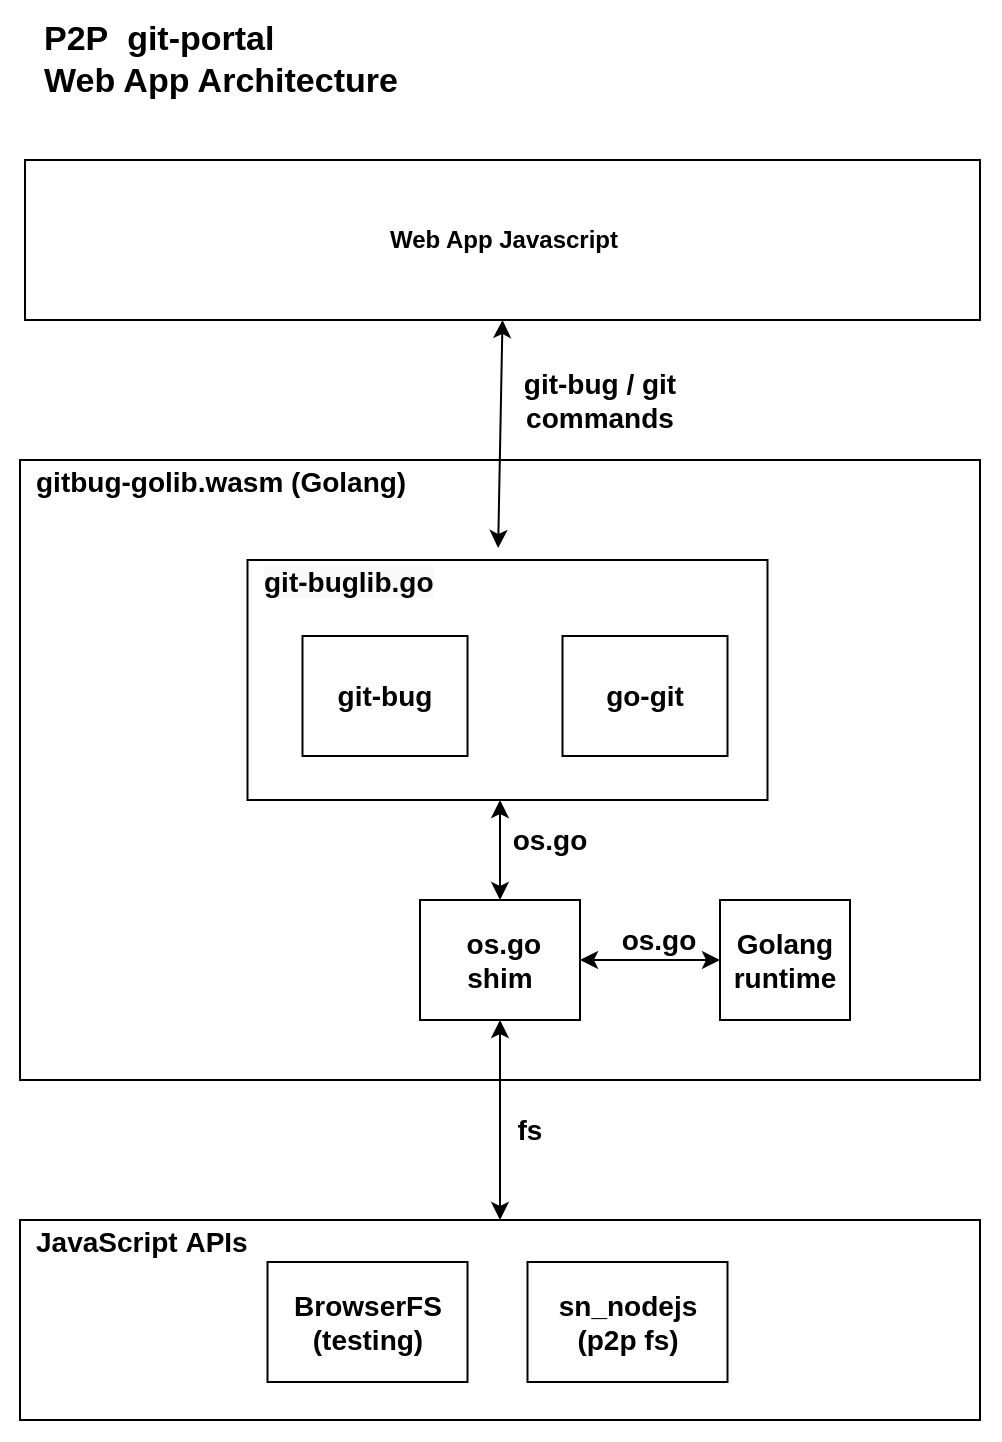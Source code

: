 <mxfile version="13.7.9" type="device"><diagram id="17GmWSGIDWfA2LXUo1rL" name="Page-1"><mxGraphModel dx="1357" dy="809" grid="1" gridSize="10" guides="1" tooltips="1" connect="1" arrows="1" fold="1" page="1" pageScale="1" pageWidth="827" pageHeight="1169" math="0" shadow="0"><root><mxCell id="0"/><mxCell id="1" parent="0"/><mxCell id="Es0QF1ItXHpSwTKUrw8x-4" value="" style="rounded=0;whiteSpace=wrap;html=1;fontSize=14;align=left;labelBorderColor=none;strokeColor=none;" vertex="1" parent="1"><mxGeometry x="70" y="10" width="500" height="720" as="geometry"/></mxCell><mxCell id="BwfgrZNBvX8vQSniwoyQ-20" value="JavaScript&amp;nbsp;APIs" style="rounded=0;fontStyle=1;align=left;html=1;whiteSpace=wrap;labelPosition=center;verticalLabelPosition=top;verticalAlign=bottom;horizontal=1;spacingTop=0;spacingBottom=0;spacingLeft=28;fontSize=14;spacing=-20;" parent="1" vertex="1"><mxGeometry x="80" y="620" width="480" height="100" as="geometry"/></mxCell><mxCell id="YCHu6YIZR2aF-yiaza_q-2" value="Web App Javascript" style="rounded=0;whiteSpace=wrap;html=1;fontStyle=1" parent="1" vertex="1"><mxGeometry x="82.5" y="90" width="477.5" height="80" as="geometry"/></mxCell><mxCell id="cx3qnBezj5rwGTwtdpWr-41" value="P2P&amp;nbsp;&amp;nbsp;git-portal&amp;nbsp;&lt;br&gt;Web App Architecture" style="text;html=1;strokeColor=none;fillColor=none;align=left;verticalAlign=middle;whiteSpace=wrap;rounded=0;fontStyle=1;fontSize=17;" parent="1" vertex="1"><mxGeometry x="90" y="30" width="280" height="20" as="geometry"/></mxCell><mxCell id="BwfgrZNBvX8vQSniwoyQ-3" value="gitbug-golib.wasm (Golang)" style="rounded=0;fontStyle=1;align=left;html=1;whiteSpace=wrap;labelPosition=center;verticalLabelPosition=top;verticalAlign=bottom;horizontal=1;spacingTop=0;spacingBottom=0;spacingLeft=28;fontSize=14;spacing=-20;" parent="1" vertex="1"><mxGeometry x="80" y="240" width="480" height="310" as="geometry"/></mxCell><mxCell id="BwfgrZNBvX8vQSniwoyQ-13" value="&lt;b&gt;Golang&lt;br&gt;runtime&lt;br&gt;&lt;/b&gt;" style="rounded=0;whiteSpace=wrap;html=1;fontSize=14;align=center;" parent="1" vertex="1"><mxGeometry x="430" y="460" width="65" height="60" as="geometry"/></mxCell><mxCell id="BwfgrZNBvX8vQSniwoyQ-14" value="&lt;b&gt;&amp;nbsp;os.go&lt;br&gt;shim&lt;br&gt;&lt;/b&gt;" style="rounded=0;whiteSpace=wrap;html=1;fontSize=14;align=center;" parent="1" vertex="1"><mxGeometry x="280" y="460" width="80" height="60" as="geometry"/></mxCell><mxCell id="BwfgrZNBvX8vQSniwoyQ-15" value="&lt;b&gt;BrowserFS&lt;br&gt;(testing)&lt;br&gt;&lt;/b&gt;" style="rounded=0;whiteSpace=wrap;html=1;fontSize=14;align=center;" parent="1" vertex="1"><mxGeometry x="203.75" y="641" width="100" height="60" as="geometry"/></mxCell><mxCell id="BwfgrZNBvX8vQSniwoyQ-16" value="&lt;b&gt;sn_nodejs&lt;br&gt;(p2p fs)&lt;br&gt;&lt;/b&gt;" style="rounded=0;whiteSpace=wrap;html=1;fontSize=14;align=center;" parent="1" vertex="1"><mxGeometry x="333.75" y="641" width="100" height="60" as="geometry"/></mxCell><mxCell id="BwfgrZNBvX8vQSniwoyQ-17" value="&lt;meta charset=&quot;utf-8&quot;&gt;&lt;b style=&quot;color: rgb(0, 0, 0); font-family: helvetica; font-size: 14px; font-style: normal; letter-spacing: normal; text-align: center; text-indent: 0px; text-transform: none; word-spacing: 0px; background-color: rgb(248, 249, 250);&quot;&gt;git-buglib.go&lt;/b&gt;" style="rounded=0;fontStyle=1;align=left;html=1;whiteSpace=wrap;labelPosition=center;verticalLabelPosition=top;verticalAlign=bottom;horizontal=1;spacingTop=0;spacingBottom=0;spacingLeft=28;fontSize=14;spacing=-20;" parent="1" vertex="1"><mxGeometry x="193.75" y="290" width="260" height="120" as="geometry"/></mxCell><mxCell id="BwfgrZNBvX8vQSniwoyQ-18" value="&lt;b&gt;go-git&lt;br&gt;&lt;/b&gt;" style="rounded=0;whiteSpace=wrap;html=1;fontSize=14;align=center;" parent="1" vertex="1"><mxGeometry x="351.25" y="328" width="82.5" height="60" as="geometry"/></mxCell><mxCell id="BwfgrZNBvX8vQSniwoyQ-19" value="&lt;b&gt;git-bug&lt;br&gt;&lt;/b&gt;" style="rounded=0;whiteSpace=wrap;html=1;fontSize=14;align=center;" parent="1" vertex="1"><mxGeometry x="221.25" y="328" width="82.5" height="60" as="geometry"/></mxCell><mxCell id="BwfgrZNBvX8vQSniwoyQ-25" value="" style="endArrow=classic;startArrow=classic;html=1;fontSize=14;exitX=0.5;exitY=0;exitDx=0;exitDy=0;" parent="1" source="BwfgrZNBvX8vQSniwoyQ-14" edge="1"><mxGeometry width="50" height="50" relative="1" as="geometry"><mxPoint x="200" y="380" as="sourcePoint"/><mxPoint x="320" y="410" as="targetPoint"/></mxGeometry></mxCell><mxCell id="BwfgrZNBvX8vQSniwoyQ-27" value="" style="endArrow=classic;startArrow=classic;html=1;fontSize=14;exitX=0;exitY=0.5;exitDx=0;exitDy=0;entryX=1;entryY=0.5;entryDx=0;entryDy=0;" parent="1" source="BwfgrZNBvX8vQSniwoyQ-13" target="BwfgrZNBvX8vQSniwoyQ-14" edge="1"><mxGeometry width="50" height="50" relative="1" as="geometry"><mxPoint x="330" y="470" as="sourcePoint"/><mxPoint x="330" y="420" as="targetPoint"/></mxGeometry></mxCell><mxCell id="BwfgrZNBvX8vQSniwoyQ-34" value="" style="endArrow=classic;startArrow=classic;html=1;fontSize=14;entryX=0.5;entryY=0;entryDx=0;entryDy=0;" parent="1" edge="1"><mxGeometry width="50" height="50" relative="1" as="geometry"><mxPoint x="320" y="520" as="sourcePoint"/><mxPoint x="320" y="620" as="targetPoint"/></mxGeometry></mxCell><mxCell id="BwfgrZNBvX8vQSniwoyQ-36" value="fs" style="text;html=1;strokeColor=none;fillColor=none;align=center;verticalAlign=middle;whiteSpace=wrap;rounded=0;fontSize=14;fontStyle=1" parent="1" vertex="1"><mxGeometry x="320" y="564.5" width="30" height="20" as="geometry"/></mxCell><mxCell id="BwfgrZNBvX8vQSniwoyQ-37" value="os.go" style="text;html=1;strokeColor=none;fillColor=none;align=center;verticalAlign=middle;whiteSpace=wrap;rounded=0;fontSize=14;fontStyle=1" parent="1" vertex="1"><mxGeometry x="310" y="420" width="70" height="20" as="geometry"/></mxCell><mxCell id="BwfgrZNBvX8vQSniwoyQ-39" value="" style="endArrow=classic;startArrow=classic;html=1;fontSize=14;exitX=0.5;exitY=1;exitDx=0;exitDy=0;entryX=0.482;entryY=-0.05;entryDx=0;entryDy=0;entryPerimeter=0;" parent="1" source="YCHu6YIZR2aF-yiaza_q-2" edge="1" target="BwfgrZNBvX8vQSniwoyQ-17"><mxGeometry width="50" height="50" relative="1" as="geometry"><mxPoint x="270.72" y="296.85" as="sourcePoint"/><mxPoint x="270" y="200" as="targetPoint"/></mxGeometry></mxCell><mxCell id="BwfgrZNBvX8vQSniwoyQ-44" value="git-bug / git&lt;br&gt;commands" style="text;html=1;strokeColor=none;fillColor=none;align=center;verticalAlign=middle;whiteSpace=wrap;rounded=0;fontSize=14;fontStyle=1" parent="1" vertex="1"><mxGeometry x="320" y="200" width="100" height="20" as="geometry"/></mxCell><mxCell id="BwfgrZNBvX8vQSniwoyQ-45" value="os.go" style="text;html=1;strokeColor=none;fillColor=none;align=center;verticalAlign=middle;whiteSpace=wrap;rounded=0;fontSize=14;fontStyle=1" parent="1" vertex="1"><mxGeometry x="380" y="470" width="39" height="20" as="geometry"/></mxCell></root></mxGraphModel></diagram></mxfile>